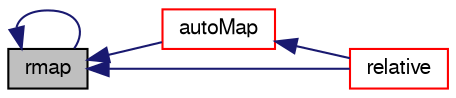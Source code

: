 digraph "rmap"
{
  bgcolor="transparent";
  edge [fontname="FreeSans",fontsize="10",labelfontname="FreeSans",labelfontsize="10"];
  node [fontname="FreeSans",fontsize="10",shape=record];
  rankdir="LR";
  Node57 [label="rmap",height=0.2,width=0.4,color="black", fillcolor="grey75", style="filled", fontcolor="black"];
  Node57 -> Node58 [dir="back",color="midnightblue",fontsize="10",style="solid",fontname="FreeSans"];
  Node58 [label="autoMap",height=0.2,width=0.4,color="red",URL="$a21954.html#a0ab0c43ce90d756c88dd81e3d0a9eef5",tooltip="Map (and resize as needed) from self given a mapping object. "];
  Node58 -> Node59 [dir="back",color="midnightblue",fontsize="10",style="solid",fontname="FreeSans"];
  Node59 [label="relative",height=0.2,width=0.4,color="red",URL="$a21954.html#a3ca178cbb82f7e1d6716e5b19df71e37",tooltip="Return const access to the relative flag. "];
  Node57 -> Node59 [dir="back",color="midnightblue",fontsize="10",style="solid",fontname="FreeSans"];
  Node57 -> Node57 [dir="back",color="midnightblue",fontsize="10",style="solid",fontname="FreeSans"];
}
